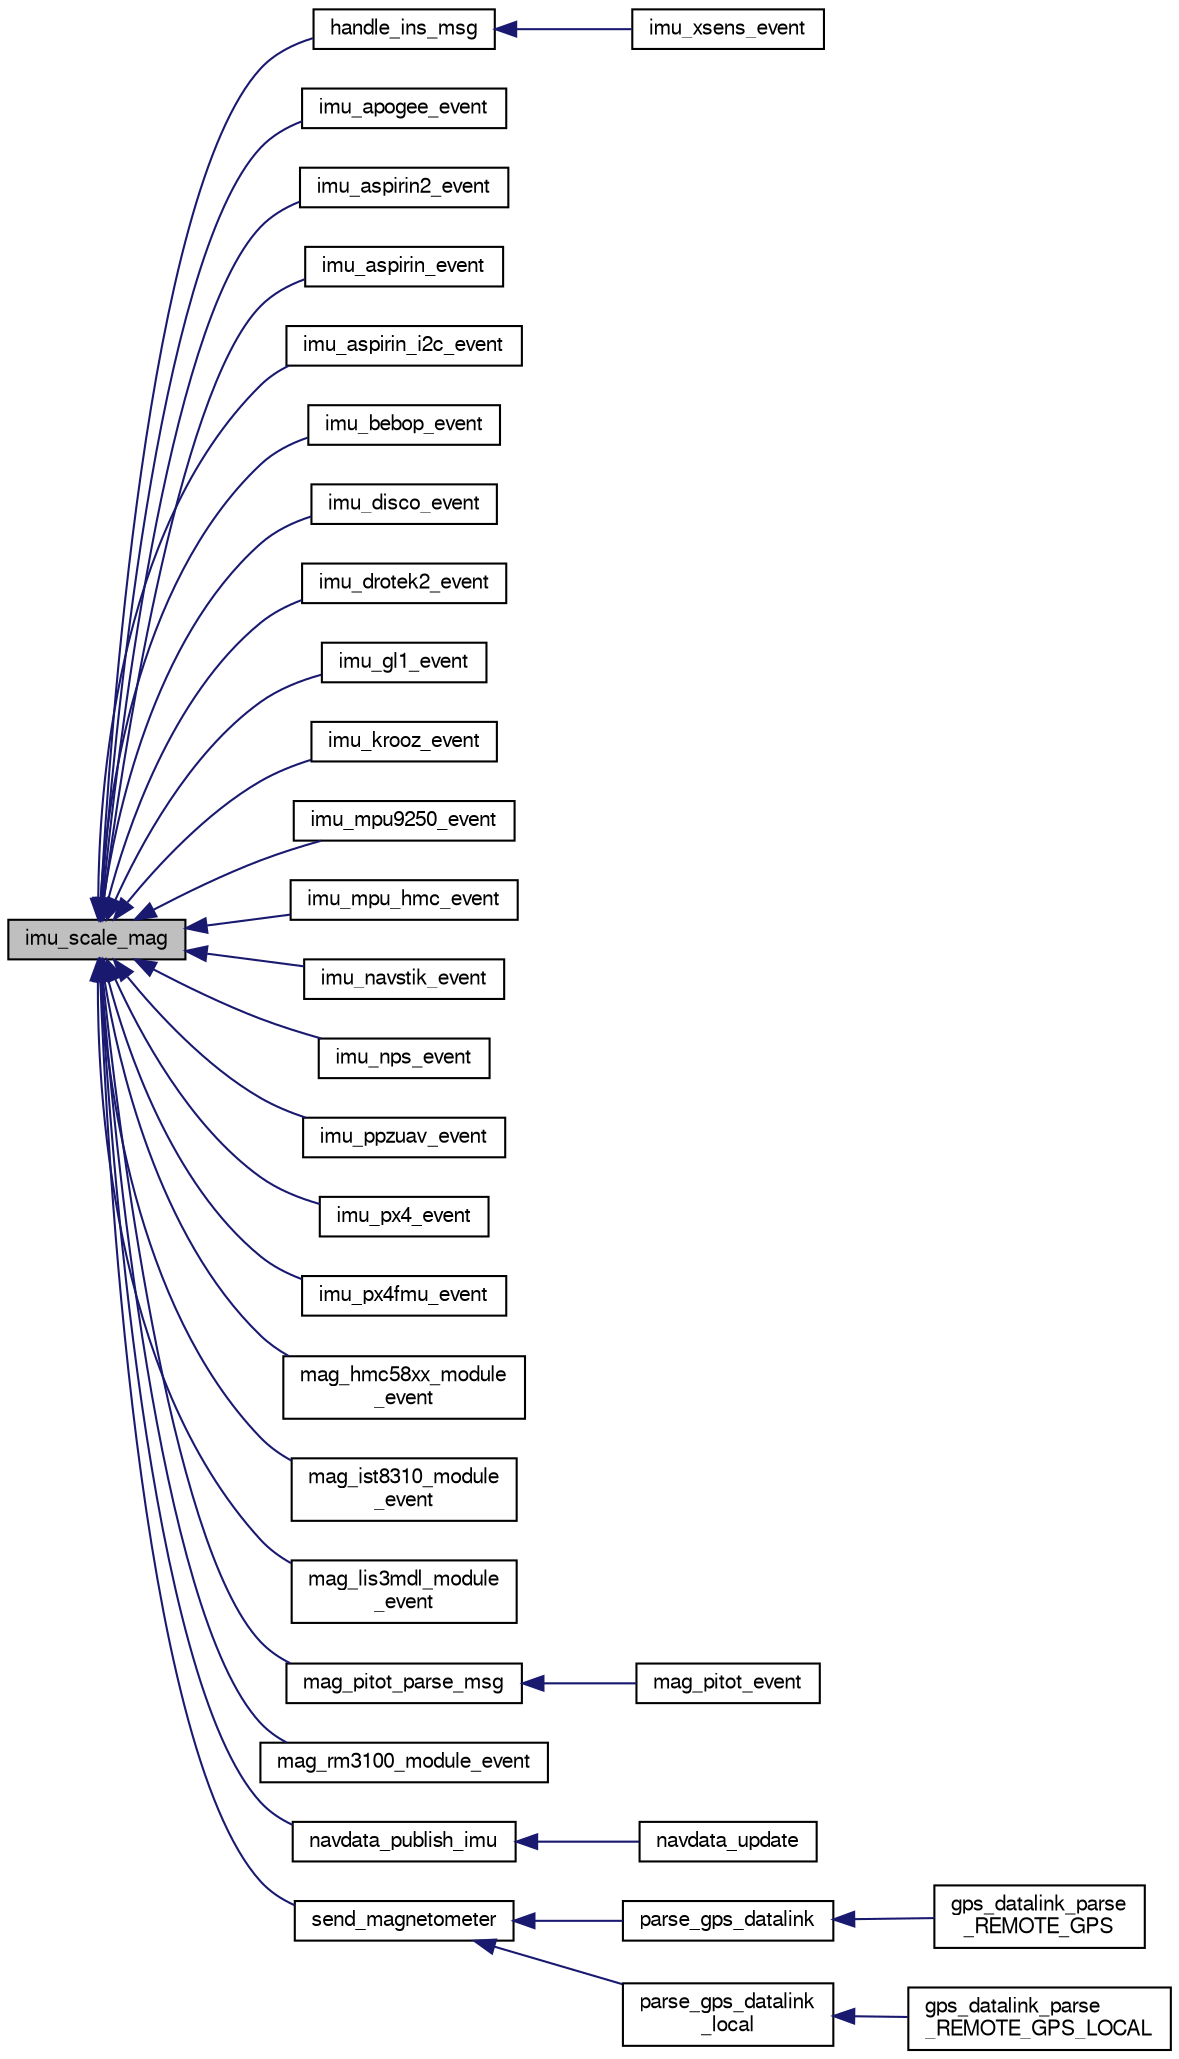 digraph "imu_scale_mag"
{
  edge [fontname="FreeSans",fontsize="10",labelfontname="FreeSans",labelfontsize="10"];
  node [fontname="FreeSans",fontsize="10",shape=record];
  rankdir="LR";
  Node1 [label="imu_scale_mag",height=0.2,width=0.4,color="black", fillcolor="grey75", style="filled", fontcolor="black"];
  Node1 -> Node2 [dir="back",color="midnightblue",fontsize="10",style="solid",fontname="FreeSans"];
  Node2 [label="handle_ins_msg",height=0.2,width=0.4,color="black", fillcolor="white", style="filled",URL="$imu__xsens_8c.html#a01a96d75a3da02e6c7046cff96b1f7e6"];
  Node2 -> Node3 [dir="back",color="midnightblue",fontsize="10",style="solid",fontname="FreeSans"];
  Node3 [label="imu_xsens_event",height=0.2,width=0.4,color="black", fillcolor="white", style="filled",URL="$imu__xsens_8h.html#a881da7d1492e95d09c81c6f3c5a1e4cd"];
  Node1 -> Node4 [dir="back",color="midnightblue",fontsize="10",style="solid",fontname="FreeSans"];
  Node4 [label="imu_apogee_event",height=0.2,width=0.4,color="black", fillcolor="white", style="filled",URL="$imu__apogee_8h.html#a60395d55d1c3bbb3773a3bc79f210884"];
  Node1 -> Node5 [dir="back",color="midnightblue",fontsize="10",style="solid",fontname="FreeSans"];
  Node5 [label="imu_aspirin2_event",height=0.2,width=0.4,color="black", fillcolor="white", style="filled",URL="$imu__aspirin__2__spi_8h.html#a1d1263b727aeee52bd78b9d3ec3b40bd"];
  Node1 -> Node6 [dir="back",color="midnightblue",fontsize="10",style="solid",fontname="FreeSans"];
  Node6 [label="imu_aspirin_event",height=0.2,width=0.4,color="black", fillcolor="white", style="filled",URL="$imu__aspirin_8h.html#aa229c37c4339ad08d83c4d72f30a1fd5"];
  Node1 -> Node7 [dir="back",color="midnightblue",fontsize="10",style="solid",fontname="FreeSans"];
  Node7 [label="imu_aspirin_i2c_event",height=0.2,width=0.4,color="black", fillcolor="white", style="filled",URL="$imu__aspirin__i2c_8h.html#a6369e8522e39224b5076e7837c0032f2"];
  Node1 -> Node8 [dir="back",color="midnightblue",fontsize="10",style="solid",fontname="FreeSans"];
  Node8 [label="imu_bebop_event",height=0.2,width=0.4,color="black", fillcolor="white", style="filled",URL="$imu__bebop_8h.html#abf59a3c40b631f23435da34574ce0197",tooltip="Handle all the events of the Navstik IMU components. "];
  Node1 -> Node9 [dir="back",color="midnightblue",fontsize="10",style="solid",fontname="FreeSans"];
  Node9 [label="imu_disco_event",height=0.2,width=0.4,color="black", fillcolor="white", style="filled",URL="$imu__disco_8h.html#af4556078aa1856220d57e9f6d92c6e28",tooltip="Handle all the events of the Disco IMU components. "];
  Node1 -> Node10 [dir="back",color="midnightblue",fontsize="10",style="solid",fontname="FreeSans"];
  Node10 [label="imu_drotek2_event",height=0.2,width=0.4,color="black", fillcolor="white", style="filled",URL="$imu__drotek__10dof__v2_8h.html#a740371769417e71440eda6835e29a667"];
  Node1 -> Node11 [dir="back",color="midnightblue",fontsize="10",style="solid",fontname="FreeSans"];
  Node11 [label="imu_gl1_event",height=0.2,width=0.4,color="black", fillcolor="white", style="filled",URL="$imu__gl1_8h.html#accca4f4c7d6f0ecd6cd6f210818c4b1b"];
  Node1 -> Node12 [dir="back",color="midnightblue",fontsize="10",style="solid",fontname="FreeSans"];
  Node12 [label="imu_krooz_event",height=0.2,width=0.4,color="black", fillcolor="white", style="filled",URL="$imu__krooz__memsic_8h.html#ac3e0837f6fda31fca37cf6d6cd1e39dd"];
  Node1 -> Node13 [dir="back",color="midnightblue",fontsize="10",style="solid",fontname="FreeSans"];
  Node13 [label="imu_mpu9250_event",height=0.2,width=0.4,color="black", fillcolor="white", style="filled",URL="$imu__mpu9250__i2c_8c.html#af140d4e8a775be026073e67fd3080aa2"];
  Node1 -> Node14 [dir="back",color="midnightblue",fontsize="10",style="solid",fontname="FreeSans"];
  Node14 [label="imu_mpu_hmc_event",height=0.2,width=0.4,color="black", fillcolor="white", style="filled",URL="$imu__mpu6000__hmc5883_8h.html#ae9d618a59cee7e4c02666223bc3bf07e"];
  Node1 -> Node15 [dir="back",color="midnightblue",fontsize="10",style="solid",fontname="FreeSans"];
  Node15 [label="imu_navstik_event",height=0.2,width=0.4,color="black", fillcolor="white", style="filled",URL="$imu__navstik_8h.html#a2ddc38f9314a98d94376d14851bb0bcd",tooltip="Handle all the events of the Navstik IMU components. "];
  Node1 -> Node16 [dir="back",color="midnightblue",fontsize="10",style="solid",fontname="FreeSans"];
  Node16 [label="imu_nps_event",height=0.2,width=0.4,color="black", fillcolor="white", style="filled",URL="$imu__nps_8h.html#ab288e8eb3d91d5c0e27e6f34cbe5e5ac"];
  Node1 -> Node17 [dir="back",color="midnightblue",fontsize="10",style="solid",fontname="FreeSans"];
  Node17 [label="imu_ppzuav_event",height=0.2,width=0.4,color="black", fillcolor="white", style="filled",URL="$imu__ppzuav_8h.html#a51ff6c245630bbf2701dc550ce24ef23"];
  Node1 -> Node18 [dir="back",color="midnightblue",fontsize="10",style="solid",fontname="FreeSans"];
  Node18 [label="imu_px4_event",height=0.2,width=0.4,color="black", fillcolor="white", style="filled",URL="$imu__px4fmu__v2_84_8h.html#adc3f36e2267ea507426576f9b338c714"];
  Node1 -> Node19 [dir="back",color="midnightblue",fontsize="10",style="solid",fontname="FreeSans"];
  Node19 [label="imu_px4fmu_event",height=0.2,width=0.4,color="black", fillcolor="white", style="filled",URL="$imu__px4fmu_8h.html#af65bf55913e04b2d90bdffb1c94c169c"];
  Node1 -> Node20 [dir="back",color="midnightblue",fontsize="10",style="solid",fontname="FreeSans"];
  Node20 [label="mag_hmc58xx_module\l_event",height=0.2,width=0.4,color="black", fillcolor="white", style="filled",URL="$mag__hmc58xx_8h.html#a6e8146871b55ac8c4d4353e3aa95e8cb"];
  Node1 -> Node21 [dir="back",color="midnightblue",fontsize="10",style="solid",fontname="FreeSans"];
  Node21 [label="mag_ist8310_module\l_event",height=0.2,width=0.4,color="black", fillcolor="white", style="filled",URL="$mag__ist8310_8h.html#a9fadf88e2588ae73f42deaea5db87ee8"];
  Node1 -> Node22 [dir="back",color="midnightblue",fontsize="10",style="solid",fontname="FreeSans"];
  Node22 [label="mag_lis3mdl_module\l_event",height=0.2,width=0.4,color="black", fillcolor="white", style="filled",URL="$mag__lis3mdl_8h.html#a8c19f6525e337de402148b12623deaed"];
  Node1 -> Node23 [dir="back",color="midnightblue",fontsize="10",style="solid",fontname="FreeSans"];
  Node23 [label="mag_pitot_parse_msg",height=0.2,width=0.4,color="black", fillcolor="white", style="filled",URL="$mag__pitot__uart_8c.html#a507efea07b8c1b9e6094e6895f931b87"];
  Node23 -> Node24 [dir="back",color="midnightblue",fontsize="10",style="solid",fontname="FreeSans"];
  Node24 [label="mag_pitot_event",height=0.2,width=0.4,color="black", fillcolor="white", style="filled",URL="$mag__pitot__uart_8h.html#aac788d30836b603e187ffb4f8fdcf1c6"];
  Node1 -> Node25 [dir="back",color="midnightblue",fontsize="10",style="solid",fontname="FreeSans"];
  Node25 [label="mag_rm3100_module_event",height=0.2,width=0.4,color="black", fillcolor="white", style="filled",URL="$mag__rm3100_8h.html#ae7e2acfe7a6a6c13d9ba58bce4dfb57d"];
  Node1 -> Node26 [dir="back",color="midnightblue",fontsize="10",style="solid",fontname="FreeSans"];
  Node26 [label="navdata_publish_imu",height=0.2,width=0.4,color="black", fillcolor="white", style="filled",URL="$navdata_8c.html#ad05e4e99b6d26c643c0841c315d292a4"];
  Node26 -> Node27 [dir="back",color="midnightblue",fontsize="10",style="solid",fontname="FreeSans"];
  Node27 [label="navdata_update",height=0.2,width=0.4,color="black", fillcolor="white", style="filled",URL="$navdata_8h.html#aded131295af4c39b10199bae2e560438",tooltip="Update the navdata (event loop) "];
  Node1 -> Node28 [dir="back",color="midnightblue",fontsize="10",style="solid",fontname="FreeSans"];
  Node28 [label="send_magnetometer",height=0.2,width=0.4,color="black", fillcolor="white", style="filled",URL="$gps__datalink_8c.html#a8d3c22a7446b2d08d49c4ee1ba908815"];
  Node28 -> Node29 [dir="back",color="midnightblue",fontsize="10",style="solid",fontname="FreeSans"];
  Node29 [label="parse_gps_datalink",height=0.2,width=0.4,color="black", fillcolor="white", style="filled",URL="$gps__datalink_8c.html#acf0d0a2f2aabd5cd4c83a13af96466f3",tooltip="Parse the REMOTE_GPS datalink packet. "];
  Node29 -> Node30 [dir="back",color="midnightblue",fontsize="10",style="solid",fontname="FreeSans"];
  Node30 [label="gps_datalink_parse\l_REMOTE_GPS",height=0.2,width=0.4,color="black", fillcolor="white", style="filled",URL="$gps__datalink_8h.html#a217a35f230e3154843b789ea864ac86c"];
  Node28 -> Node31 [dir="back",color="midnightblue",fontsize="10",style="solid",fontname="FreeSans"];
  Node31 [label="parse_gps_datalink\l_local",height=0.2,width=0.4,color="black", fillcolor="white", style="filled",URL="$gps__datalink_8c.html#a32ff35ad73d20aa133b2d6d93778f422",tooltip="Parse the REMOTE_GPS_LOCAL datalink packet. "];
  Node31 -> Node32 [dir="back",color="midnightblue",fontsize="10",style="solid",fontname="FreeSans"];
  Node32 [label="gps_datalink_parse\l_REMOTE_GPS_LOCAL",height=0.2,width=0.4,color="black", fillcolor="white", style="filled",URL="$gps__datalink_8h.html#a22e6a1eebb70356993012b6353da9cc2"];
}
